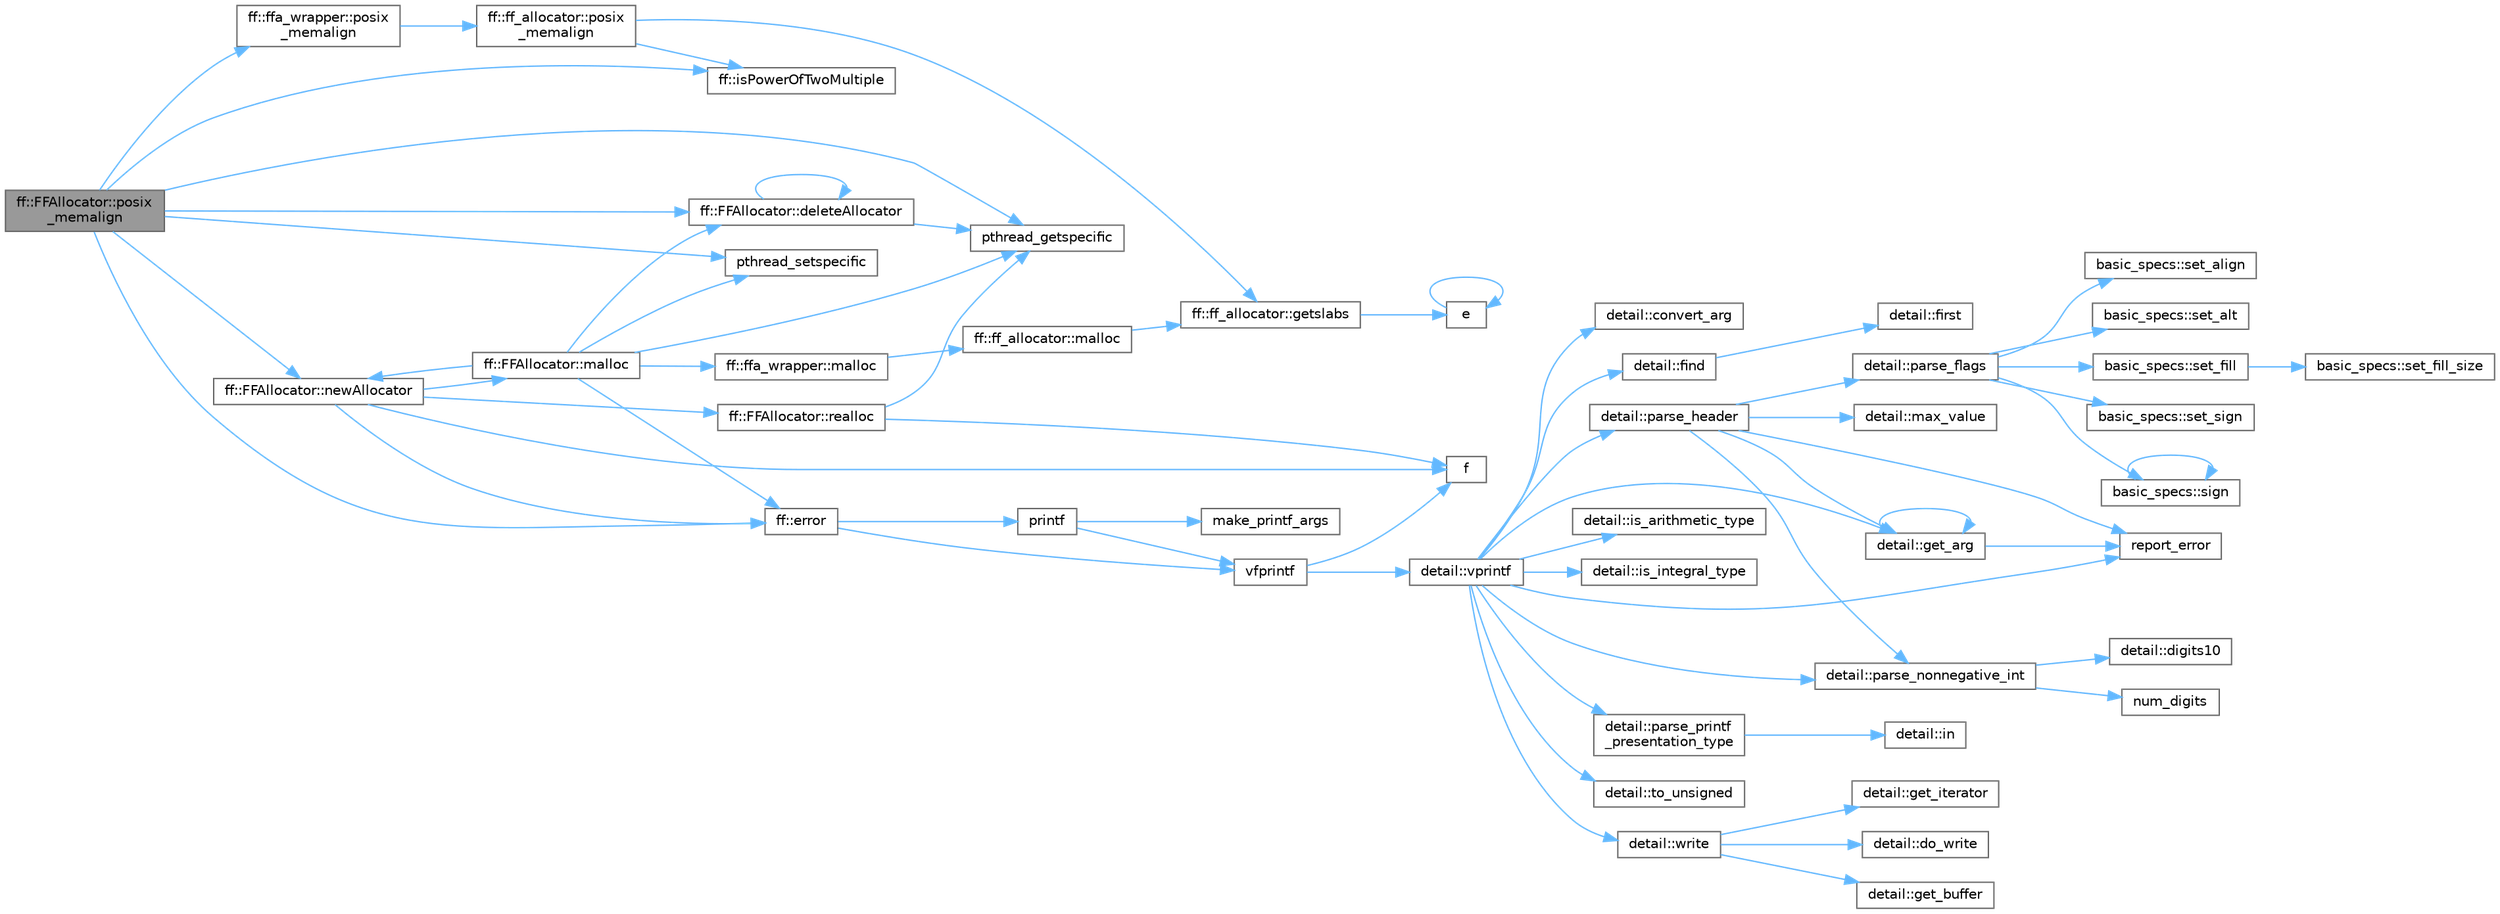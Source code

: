 digraph "ff::FFAllocator::posix_memalign"
{
 // LATEX_PDF_SIZE
  bgcolor="transparent";
  edge [fontname=Helvetica,fontsize=10,labelfontname=Helvetica,labelfontsize=10];
  node [fontname=Helvetica,fontsize=10,shape=box,height=0.2,width=0.4];
  rankdir="LR";
  Node1 [id="Node000001",label="ff::FFAllocator::posix\l_memalign",height=0.2,width=0.4,color="gray40", fillcolor="grey60", style="filled", fontcolor="black",tooltip="ff posix_memalign"];
  Node1 -> Node2 [id="edge67_Node000001_Node000002",color="steelblue1",style="solid",tooltip=" "];
  Node2 [id="Node000002",label="ff::FFAllocator::deleteAllocator",height=0.2,width=0.4,color="grey40", fillcolor="white", style="filled",URL="$classff_1_1_f_f_allocator.html#afc84ba77a7deeb78c970589dd8c065bc",tooltip=" "];
  Node2 -> Node2 [id="edge68_Node000002_Node000002",color="steelblue1",style="solid",tooltip=" "];
  Node2 -> Node3 [id="edge69_Node000002_Node000003",color="steelblue1",style="solid",tooltip=" "];
  Node3 [id="Node000003",label="pthread_getspecific",height=0.2,width=0.4,color="grey40", fillcolor="white", style="filled",URL="$pthread__minport__windows_8h.html#ab064e0f7c4c8e199c99a7617c924931b",tooltip=" "];
  Node1 -> Node4 [id="edge70_Node000001_Node000004",color="steelblue1",style="solid",tooltip=" "];
  Node4 [id="Node000004",label="ff::error",height=0.2,width=0.4,color="grey40", fillcolor="white", style="filled",URL="$namespaceff.html#a27d926d29b55e019eba5b70672301d82",tooltip=" "];
  Node4 -> Node5 [id="edge71_Node000004_Node000005",color="steelblue1",style="solid",tooltip=" "];
  Node5 [id="Node000005",label="printf",height=0.2,width=0.4,color="grey40", fillcolor="white", style="filled",URL="$printf_8h.html#aee3ed3a831f25f07e7be3919fff2203a",tooltip=" "];
  Node5 -> Node6 [id="edge72_Node000005_Node000006",color="steelblue1",style="solid",tooltip=" "];
  Node6 [id="Node000006",label="make_printf_args",height=0.2,width=0.4,color="grey40", fillcolor="white", style="filled",URL="$printf_8h.html#a27dcc0efcda04388971dbea3c875f122",tooltip=" "];
  Node5 -> Node7 [id="edge73_Node000005_Node000007",color="steelblue1",style="solid",tooltip=" "];
  Node7 [id="Node000007",label="vfprintf",height=0.2,width=0.4,color="grey40", fillcolor="white", style="filled",URL="$printf_8h.html#abb30aad964fc771fb52cf3ad88649df2",tooltip=" "];
  Node7 -> Node8 [id="edge74_Node000007_Node000008",color="steelblue1",style="solid",tooltip=" "];
  Node8 [id="Node000008",label="f",height=0.2,width=0.4,color="grey40", fillcolor="white", style="filled",URL="$cxx11__tensor__map_8cpp.html#a7f507fea02198f6cb81c86640c7b1a4e",tooltip=" "];
  Node7 -> Node9 [id="edge75_Node000007_Node000009",color="steelblue1",style="solid",tooltip=" "];
  Node9 [id="Node000009",label="detail::vprintf",height=0.2,width=0.4,color="grey40", fillcolor="white", style="filled",URL="$namespacedetail.html#a1c8c2218e4c822aa8f743fb9c573717f",tooltip=" "];
  Node9 -> Node10 [id="edge76_Node000009_Node000010",color="steelblue1",style="solid",tooltip=" "];
  Node10 [id="Node000010",label="detail::convert_arg",height=0.2,width=0.4,color="grey40", fillcolor="white", style="filled",URL="$namespacedetail.html#a03c11572c9a664266d6925f327dec7f3",tooltip=" "];
  Node9 -> Node11 [id="edge77_Node000009_Node000011",color="steelblue1",style="solid",tooltip=" "];
  Node11 [id="Node000011",label="detail::find",height=0.2,width=0.4,color="grey40", fillcolor="white", style="filled",URL="$namespacedetail.html#a6b71952fab3dc32f3edb2c3e9811d8d9",tooltip=" "];
  Node11 -> Node12 [id="edge78_Node000011_Node000012",color="steelblue1",style="solid",tooltip=" "];
  Node12 [id="Node000012",label="detail::first",height=0.2,width=0.4,color="grey40", fillcolor="white", style="filled",URL="$namespacedetail.html#a02319a3deb124802b88b61f85987df5e",tooltip=" "];
  Node9 -> Node13 [id="edge79_Node000009_Node000013",color="steelblue1",style="solid",tooltip=" "];
  Node13 [id="Node000013",label="detail::get_arg",height=0.2,width=0.4,color="grey40", fillcolor="white", style="filled",URL="$namespacedetail.html#a342ef250e45bd09b2ef666b6fae1c355",tooltip=" "];
  Node13 -> Node13 [id="edge80_Node000013_Node000013",color="steelblue1",style="solid",tooltip=" "];
  Node13 -> Node14 [id="edge81_Node000013_Node000014",color="steelblue1",style="solid",tooltip=" "];
  Node14 [id="Node000014",label="report_error",height=0.2,width=0.4,color="grey40", fillcolor="white", style="filled",URL="$format-inl_8h.html#a5555893692b00b61b3886349332fd01f",tooltip=" "];
  Node9 -> Node15 [id="edge82_Node000009_Node000015",color="steelblue1",style="solid",tooltip=" "];
  Node15 [id="Node000015",label="detail::is_arithmetic_type",height=0.2,width=0.4,color="grey40", fillcolor="white", style="filled",URL="$namespacedetail.html#a802c50a56a3495fdab6020b375ba1389",tooltip=" "];
  Node9 -> Node16 [id="edge83_Node000009_Node000016",color="steelblue1",style="solid",tooltip=" "];
  Node16 [id="Node000016",label="detail::is_integral_type",height=0.2,width=0.4,color="grey40", fillcolor="white", style="filled",URL="$namespacedetail.html#a2a60f8d1bee41b803f43fc42b707b5d1",tooltip=" "];
  Node9 -> Node17 [id="edge84_Node000009_Node000017",color="steelblue1",style="solid",tooltip=" "];
  Node17 [id="Node000017",label="detail::parse_header",height=0.2,width=0.4,color="grey40", fillcolor="white", style="filled",URL="$namespacedetail.html#afc9d93e58b8edb8077f8bc8eee7f4035",tooltip=" "];
  Node17 -> Node13 [id="edge85_Node000017_Node000013",color="steelblue1",style="solid",tooltip=" "];
  Node17 -> Node18 [id="edge86_Node000017_Node000018",color="steelblue1",style="solid",tooltip=" "];
  Node18 [id="Node000018",label="detail::max_value",height=0.2,width=0.4,color="grey40", fillcolor="white", style="filled",URL="$namespacedetail.html#a45c2130c44ebe54179eafcee3cda2bfb",tooltip=" "];
  Node17 -> Node19 [id="edge87_Node000017_Node000019",color="steelblue1",style="solid",tooltip=" "];
  Node19 [id="Node000019",label="detail::parse_flags",height=0.2,width=0.4,color="grey40", fillcolor="white", style="filled",URL="$namespacedetail.html#a4213daed116a37e1767881da51238261",tooltip=" "];
  Node19 -> Node20 [id="edge88_Node000019_Node000020",color="steelblue1",style="solid",tooltip=" "];
  Node20 [id="Node000020",label="basic_specs::set_align",height=0.2,width=0.4,color="grey40", fillcolor="white", style="filled",URL="$classbasic__specs.html#ad73b6f854341aaabc744bf54e6ea6af6",tooltip=" "];
  Node19 -> Node21 [id="edge89_Node000019_Node000021",color="steelblue1",style="solid",tooltip=" "];
  Node21 [id="Node000021",label="basic_specs::set_alt",height=0.2,width=0.4,color="grey40", fillcolor="white", style="filled",URL="$classbasic__specs.html#a5f10314706a8a3d579f882f30d283b61",tooltip=" "];
  Node19 -> Node22 [id="edge90_Node000019_Node000022",color="steelblue1",style="solid",tooltip=" "];
  Node22 [id="Node000022",label="basic_specs::set_fill",height=0.2,width=0.4,color="grey40", fillcolor="white", style="filled",URL="$classbasic__specs.html#a1600987fb39fed5dfdac21b218061a9e",tooltip=" "];
  Node22 -> Node23 [id="edge91_Node000022_Node000023",color="steelblue1",style="solid",tooltip=" "];
  Node23 [id="Node000023",label="basic_specs::set_fill_size",height=0.2,width=0.4,color="grey40", fillcolor="white", style="filled",URL="$classbasic__specs.html#a4b36db5ad1e38169bd6653635d5e69cd",tooltip=" "];
  Node19 -> Node24 [id="edge92_Node000019_Node000024",color="steelblue1",style="solid",tooltip=" "];
  Node24 [id="Node000024",label="basic_specs::set_sign",height=0.2,width=0.4,color="grey40", fillcolor="white", style="filled",URL="$classbasic__specs.html#a7020ec66ba6918727e4102567c5c731a",tooltip=" "];
  Node19 -> Node25 [id="edge93_Node000019_Node000025",color="steelblue1",style="solid",tooltip=" "];
  Node25 [id="Node000025",label="basic_specs::sign",height=0.2,width=0.4,color="grey40", fillcolor="white", style="filled",URL="$classbasic__specs.html#a380e6ff33a8ae05e3ef479bf95696ad2",tooltip=" "];
  Node25 -> Node25 [id="edge94_Node000025_Node000025",color="steelblue1",style="solid",tooltip=" "];
  Node17 -> Node26 [id="edge95_Node000017_Node000026",color="steelblue1",style="solid",tooltip=" "];
  Node26 [id="Node000026",label="detail::parse_nonnegative_int",height=0.2,width=0.4,color="grey40", fillcolor="white", style="filled",URL="$namespacedetail.html#a338caba782225e115a9902d4d0835f5f",tooltip=" "];
  Node26 -> Node27 [id="edge96_Node000026_Node000027",color="steelblue1",style="solid",tooltip=" "];
  Node27 [id="Node000027",label="detail::digits10",height=0.2,width=0.4,color="grey40", fillcolor="white", style="filled",URL="$namespacedetail.html#a3a043db05db2d07deb2d98ba2d04b4eb",tooltip=" "];
  Node26 -> Node28 [id="edge97_Node000026_Node000028",color="steelblue1",style="solid",tooltip=" "];
  Node28 [id="Node000028",label="num_digits",height=0.2,width=0.4,color="grey40", fillcolor="white", style="filled",URL="$_sequence_8c.html#aa16e8c03d098498ad9c8839cf2c48044",tooltip=" "];
  Node17 -> Node14 [id="edge98_Node000017_Node000014",color="steelblue1",style="solid",tooltip=" "];
  Node9 -> Node26 [id="edge99_Node000009_Node000026",color="steelblue1",style="solid",tooltip=" "];
  Node9 -> Node29 [id="edge100_Node000009_Node000029",color="steelblue1",style="solid",tooltip=" "];
  Node29 [id="Node000029",label="detail::parse_printf\l_presentation_type",height=0.2,width=0.4,color="grey40", fillcolor="white", style="filled",URL="$namespacedetail.html#aa2cb095169b23e3a66260ad7078f44cc",tooltip=" "];
  Node29 -> Node30 [id="edge101_Node000029_Node000030",color="steelblue1",style="solid",tooltip=" "];
  Node30 [id="Node000030",label="detail::in",height=0.2,width=0.4,color="grey40", fillcolor="white", style="filled",URL="$namespacedetail.html#a52a5e2ed06c229dcf95ea5c46d48d05e",tooltip=" "];
  Node9 -> Node14 [id="edge102_Node000009_Node000014",color="steelblue1",style="solid",tooltip=" "];
  Node9 -> Node31 [id="edge103_Node000009_Node000031",color="steelblue1",style="solid",tooltip=" "];
  Node31 [id="Node000031",label="detail::to_unsigned",height=0.2,width=0.4,color="grey40", fillcolor="white", style="filled",URL="$namespacedetail.html#a4855e668246c731a97484efc329f2aac",tooltip=" "];
  Node9 -> Node32 [id="edge104_Node000009_Node000032",color="steelblue1",style="solid",tooltip=" "];
  Node32 [id="Node000032",label="detail::write",height=0.2,width=0.4,color="grey40", fillcolor="white", style="filled",URL="$namespacedetail.html#a29dacf26eedc9e3575fb57329a5ca0a3",tooltip=" "];
  Node32 -> Node33 [id="edge105_Node000032_Node000033",color="steelblue1",style="solid",tooltip=" "];
  Node33 [id="Node000033",label="detail::do_write",height=0.2,width=0.4,color="grey40", fillcolor="white", style="filled",URL="$namespacedetail.html#a5007cc441bd246a9096070c10d1ea683",tooltip=" "];
  Node32 -> Node34 [id="edge106_Node000032_Node000034",color="steelblue1",style="solid",tooltip=" "];
  Node34 [id="Node000034",label="detail::get_buffer",height=0.2,width=0.4,color="grey40", fillcolor="white", style="filled",URL="$namespacedetail.html#ad803bb19df422bc4c4f92d75c7564437",tooltip=" "];
  Node32 -> Node35 [id="edge107_Node000032_Node000035",color="steelblue1",style="solid",tooltip=" "];
  Node35 [id="Node000035",label="detail::get_iterator",height=0.2,width=0.4,color="grey40", fillcolor="white", style="filled",URL="$namespacedetail.html#a05e3e231207d3f28f83261c2e7ad2fe5",tooltip=" "];
  Node4 -> Node7 [id="edge108_Node000004_Node000007",color="steelblue1",style="solid",tooltip=" "];
  Node1 -> Node36 [id="edge109_Node000001_Node000036",color="steelblue1",style="solid",tooltip=" "];
  Node36 [id="Node000036",label="ff::isPowerOfTwoMultiple",height=0.2,width=0.4,color="grey40", fillcolor="white", style="filled",URL="$namespaceff.html#a94e8617a117c5ad8c4ce0d196c1413da",tooltip=" "];
  Node1 -> Node37 [id="edge110_Node000001_Node000037",color="steelblue1",style="solid",tooltip=" "];
  Node37 [id="Node000037",label="ff::FFAllocator::newAllocator",height=0.2,width=0.4,color="grey40", fillcolor="white", style="filled",URL="$classff_1_1_f_f_allocator.html#aafb4c080d57ae46f3dd48b3179199e6d",tooltip=" "];
  Node37 -> Node4 [id="edge111_Node000037_Node000004",color="steelblue1",style="solid",tooltip=" "];
  Node37 -> Node8 [id="edge112_Node000037_Node000008",color="steelblue1",style="solid",tooltip=" "];
  Node37 -> Node38 [id="edge113_Node000037_Node000038",color="steelblue1",style="solid",tooltip=" "];
  Node38 [id="Node000038",label="ff::FFAllocator::malloc",height=0.2,width=0.4,color="grey40", fillcolor="white", style="filled",URL="$classff_1_1_f_f_allocator.html#a31d2c6453ebb112ae523eb8da155707f",tooltip="malloc"];
  Node38 -> Node2 [id="edge114_Node000038_Node000002",color="steelblue1",style="solid",tooltip=" "];
  Node38 -> Node4 [id="edge115_Node000038_Node000004",color="steelblue1",style="solid",tooltip=" "];
  Node38 -> Node39 [id="edge116_Node000038_Node000039",color="steelblue1",style="solid",tooltip=" "];
  Node39 [id="Node000039",label="ff::ffa_wrapper::malloc",height=0.2,width=0.4,color="grey40", fillcolor="white", style="filled",URL="$classff_1_1ffa__wrapper.html#abb4205d3fbd73f705dfa3633aae66b4c",tooltip=" "];
  Node39 -> Node40 [id="edge117_Node000039_Node000040",color="steelblue1",style="solid",tooltip=" "];
  Node40 [id="Node000040",label="ff::ff_allocator::malloc",height=0.2,width=0.4,color="grey40", fillcolor="white", style="filled",URL="$classff_1_1ff__allocator.html#a9cfb8892d71d1fa72d233cc22b117dbf",tooltip="malloc"];
  Node40 -> Node41 [id="edge118_Node000040_Node000041",color="steelblue1",style="solid",tooltip=" "];
  Node41 [id="Node000041",label="ff::ff_allocator::getslabs",height=0.2,width=0.4,color="grey40", fillcolor="white", style="filled",URL="$classff_1_1ff__allocator.html#a8382d619374c20723c838afff6dc0585",tooltip=" "];
  Node41 -> Node42 [id="edge119_Node000041_Node000042",color="steelblue1",style="solid",tooltip=" "];
  Node42 [id="Node000042",label="e",height=0.2,width=0.4,color="grey40", fillcolor="white", style="filled",URL="$_cwise__array__power__array_8cpp.html#a9cb86ff854760bf91a154f2724a9101d",tooltip=" "];
  Node42 -> Node42 [id="edge120_Node000042_Node000042",color="steelblue1",style="solid",tooltip=" "];
  Node38 -> Node37 [id="edge121_Node000038_Node000037",color="steelblue1",style="solid",tooltip=" "];
  Node38 -> Node3 [id="edge122_Node000038_Node000003",color="steelblue1",style="solid",tooltip=" "];
  Node38 -> Node43 [id="edge123_Node000038_Node000043",color="steelblue1",style="solid",tooltip=" "];
  Node43 [id="Node000043",label="pthread_setspecific",height=0.2,width=0.4,color="grey40", fillcolor="white", style="filled",URL="$pthread__minport__windows_8h.html#a0dbd17094cde9a462d8e04a0741595b2",tooltip=" "];
  Node37 -> Node44 [id="edge124_Node000037_Node000044",color="steelblue1",style="solid",tooltip=" "];
  Node44 [id="Node000044",label="ff::FFAllocator::realloc",height=0.2,width=0.4,color="grey40", fillcolor="white", style="filled",URL="$classff_1_1_f_f_allocator.html#a65f9c023e525f7b529c4250adf3b1feb",tooltip="realloc."];
  Node44 -> Node8 [id="edge125_Node000044_Node000008",color="steelblue1",style="solid",tooltip=" "];
  Node44 -> Node3 [id="edge126_Node000044_Node000003",color="steelblue1",style="solid",tooltip=" "];
  Node1 -> Node45 [id="edge127_Node000001_Node000045",color="steelblue1",style="solid",tooltip=" "];
  Node45 [id="Node000045",label="ff::ffa_wrapper::posix\l_memalign",height=0.2,width=0.4,color="grey40", fillcolor="white", style="filled",URL="$classff_1_1ffa__wrapper.html#a03ded4a9da45b06eb82b4366513abf45",tooltip=" "];
  Node45 -> Node46 [id="edge128_Node000045_Node000046",color="steelblue1",style="solid",tooltip=" "];
  Node46 [id="Node000046",label="ff::ff_allocator::posix\l_memalign",height=0.2,width=0.4,color="grey40", fillcolor="white", style="filled",URL="$classff_1_1ff__allocator.html#a3ad062e04d2c1739a089cbc0a60dda0b",tooltip="ff posix_memalign."];
  Node46 -> Node41 [id="edge129_Node000046_Node000041",color="steelblue1",style="solid",tooltip=" "];
  Node46 -> Node36 [id="edge130_Node000046_Node000036",color="steelblue1",style="solid",tooltip=" "];
  Node1 -> Node3 [id="edge131_Node000001_Node000003",color="steelblue1",style="solid",tooltip=" "];
  Node1 -> Node43 [id="edge132_Node000001_Node000043",color="steelblue1",style="solid",tooltip=" "];
}
